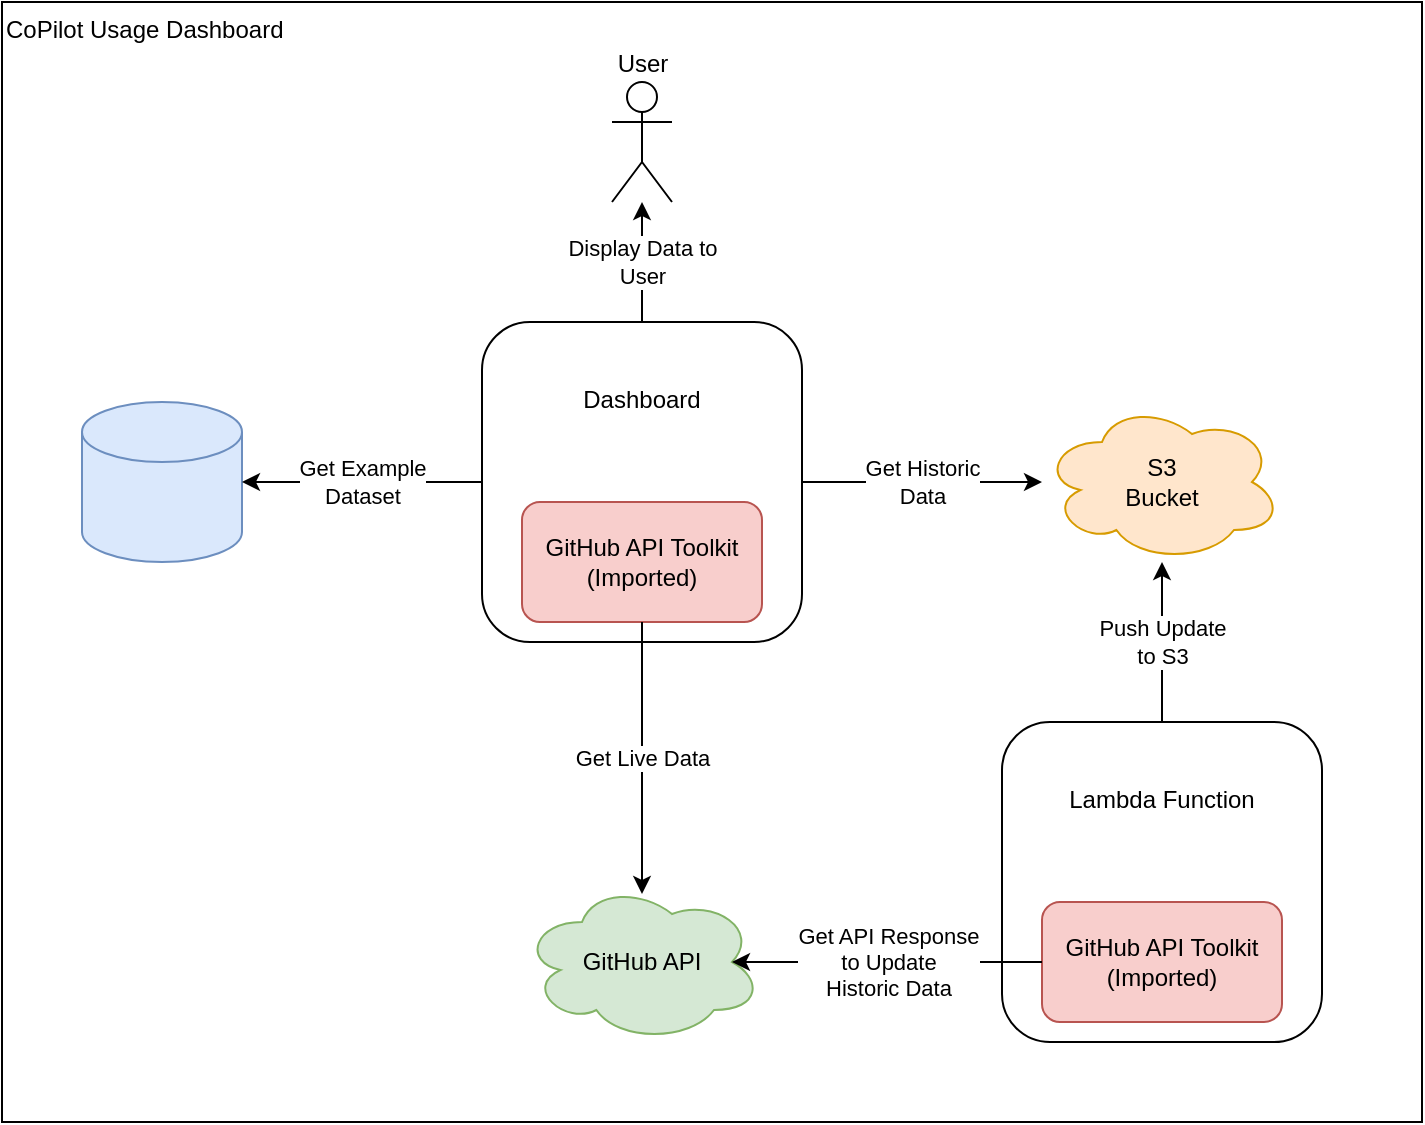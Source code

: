 <mxfile version="24.6.5" type="device">
  <diagram name="Page-1" id="bDBSMM_U5Odbe-mlCb5Z">
    <mxGraphModel dx="754" dy="834" grid="1" gridSize="10" guides="1" tooltips="1" connect="1" arrows="1" fold="1" page="1" pageScale="1" pageWidth="827" pageHeight="1169" math="0" shadow="0">
      <root>
        <mxCell id="0" />
        <mxCell id="1" parent="0" />
        <mxCell id="ftDg6omauAznXFmt9yRm-1" value="CoPilot Usage Dashboard" style="rounded=0;whiteSpace=wrap;html=1;align=left;verticalAlign=top;" vertex="1" parent="1">
          <mxGeometry x="40" y="40" width="710" height="560" as="geometry" />
        </mxCell>
        <mxCell id="ftDg6omauAznXFmt9yRm-22" value="Get Historic&lt;div&gt;Data&lt;/div&gt;" style="edgeStyle=orthogonalEdgeStyle;rounded=0;orthogonalLoop=1;jettySize=auto;html=1;" edge="1" parent="1" source="ftDg6omauAznXFmt9yRm-3" target="ftDg6omauAznXFmt9yRm-11">
          <mxGeometry relative="1" as="geometry" />
        </mxCell>
        <mxCell id="ftDg6omauAznXFmt9yRm-33" value="Display Data to&lt;div&gt;User&lt;/div&gt;" style="edgeStyle=orthogonalEdgeStyle;rounded=0;orthogonalLoop=1;jettySize=auto;html=1;" edge="1" parent="1" source="ftDg6omauAznXFmt9yRm-3" target="ftDg6omauAznXFmt9yRm-30">
          <mxGeometry relative="1" as="geometry" />
        </mxCell>
        <mxCell id="ftDg6omauAznXFmt9yRm-3" value="Dashboard" style="rounded=1;whiteSpace=wrap;html=1;verticalAlign=top;spacingTop=25;" vertex="1" parent="1">
          <mxGeometry x="280" y="200" width="160" height="160" as="geometry" />
        </mxCell>
        <mxCell id="ftDg6omauAznXFmt9yRm-4" value="GitHub API Toolkit&lt;div&gt;(Imported)&lt;/div&gt;" style="rounded=1;whiteSpace=wrap;html=1;fillColor=#f8cecc;strokeColor=#b85450;" vertex="1" parent="1">
          <mxGeometry x="300" y="290" width="120" height="60" as="geometry" />
        </mxCell>
        <mxCell id="ftDg6omauAznXFmt9yRm-5" value="GitHub API" style="ellipse;shape=cloud;whiteSpace=wrap;html=1;fillColor=#d5e8d4;strokeColor=#82b366;" vertex="1" parent="1">
          <mxGeometry x="300" y="480" width="120" height="80" as="geometry" />
        </mxCell>
        <mxCell id="ftDg6omauAznXFmt9yRm-11" value="S3&lt;div&gt;Bucket&lt;/div&gt;" style="ellipse;shape=cloud;whiteSpace=wrap;html=1;fillColor=#ffe6cc;strokeColor=#d79b00;" vertex="1" parent="1">
          <mxGeometry x="560" y="240" width="120" height="80" as="geometry" />
        </mxCell>
        <mxCell id="ftDg6omauAznXFmt9yRm-24" value="Push Update&lt;div&gt;to S3&lt;/div&gt;" style="edgeStyle=orthogonalEdgeStyle;rounded=0;orthogonalLoop=1;jettySize=auto;html=1;" edge="1" parent="1" source="ftDg6omauAznXFmt9yRm-19" target="ftDg6omauAznXFmt9yRm-11">
          <mxGeometry relative="1" as="geometry" />
        </mxCell>
        <mxCell id="ftDg6omauAznXFmt9yRm-19" value="Lambda Function" style="rounded=1;whiteSpace=wrap;html=1;verticalAlign=top;spacingTop=25;" vertex="1" parent="1">
          <mxGeometry x="540" y="400" width="160" height="160" as="geometry" />
        </mxCell>
        <mxCell id="ftDg6omauAznXFmt9yRm-20" value="GitHub API Toolkit&lt;div&gt;(Imported)&lt;/div&gt;" style="rounded=1;whiteSpace=wrap;html=1;fillColor=#f8cecc;strokeColor=#b85450;" vertex="1" parent="1">
          <mxGeometry x="560" y="490" width="120" height="60" as="geometry" />
        </mxCell>
        <mxCell id="ftDg6omauAznXFmt9yRm-25" value="" style="shape=cylinder3;whiteSpace=wrap;html=1;boundedLbl=1;backgroundOutline=1;size=15;fillColor=#dae8fc;strokeColor=#6c8ebf;" vertex="1" parent="1">
          <mxGeometry x="80" y="240" width="80" height="80" as="geometry" />
        </mxCell>
        <mxCell id="ftDg6omauAznXFmt9yRm-26" value="Get API Response&lt;div&gt;to Update&lt;/div&gt;&lt;div&gt;Historic Data&lt;/div&gt;" style="edgeStyle=orthogonalEdgeStyle;rounded=0;orthogonalLoop=1;jettySize=auto;html=1;exitX=0;exitY=0.5;exitDx=0;exitDy=0;entryX=0.875;entryY=0.5;entryDx=0;entryDy=0;entryPerimeter=0;" edge="1" parent="1" source="ftDg6omauAznXFmt9yRm-20" target="ftDg6omauAznXFmt9yRm-5">
          <mxGeometry relative="1" as="geometry" />
        </mxCell>
        <mxCell id="ftDg6omauAznXFmt9yRm-28" value="Get Live Data" style="edgeStyle=orthogonalEdgeStyle;rounded=0;orthogonalLoop=1;jettySize=auto;html=1;exitX=0.5;exitY=1;exitDx=0;exitDy=0;entryX=0.5;entryY=0.075;entryDx=0;entryDy=0;entryPerimeter=0;" edge="1" parent="1" source="ftDg6omauAznXFmt9yRm-4" target="ftDg6omauAznXFmt9yRm-5">
          <mxGeometry relative="1" as="geometry" />
        </mxCell>
        <mxCell id="ftDg6omauAznXFmt9yRm-29" value="Get Example&lt;div&gt;Dataset&lt;/div&gt;" style="edgeStyle=orthogonalEdgeStyle;rounded=0;orthogonalLoop=1;jettySize=auto;html=1;exitX=0;exitY=0.5;exitDx=0;exitDy=0;entryX=1;entryY=0.5;entryDx=0;entryDy=0;entryPerimeter=0;" edge="1" parent="1" source="ftDg6omauAznXFmt9yRm-3" target="ftDg6omauAznXFmt9yRm-25">
          <mxGeometry relative="1" as="geometry" />
        </mxCell>
        <mxCell id="ftDg6omauAznXFmt9yRm-30" value="User" style="shape=umlActor;verticalLabelPosition=top;verticalAlign=bottom;html=1;outlineConnect=0;labelPosition=center;align=center;" vertex="1" parent="1">
          <mxGeometry x="345" y="80" width="30" height="60" as="geometry" />
        </mxCell>
      </root>
    </mxGraphModel>
  </diagram>
</mxfile>
